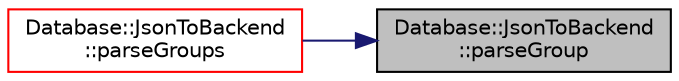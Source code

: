 digraph "Database::JsonToBackend::parseGroup"
{
 // LATEX_PDF_SIZE
  edge [fontname="Helvetica",fontsize="10",labelfontname="Helvetica",labelfontsize="10"];
  node [fontname="Helvetica",fontsize="10",shape=record];
  rankdir="RL";
  Node1 [label="Database::JsonToBackend\l::parseGroup",height=0.2,width=0.4,color="black", fillcolor="grey75", style="filled", fontcolor="black",tooltip=" "];
  Node1 -> Node2 [dir="back",color="midnightblue",fontsize="10",style="solid",fontname="Helvetica"];
  Node2 [label="Database::JsonToBackend\l::parseGroups",height=0.2,width=0.4,color="red", fillcolor="white", style="filled",URL="$class_database_1_1_json_to_backend.html#a75985a468b427340d7ee01267c32fe86",tooltip=" "];
}
